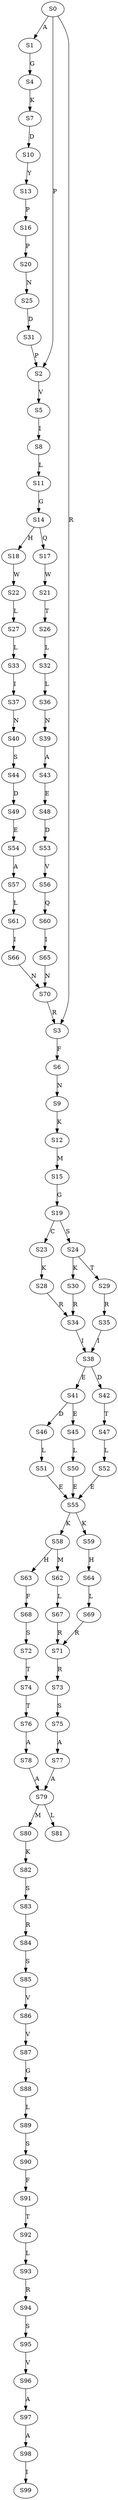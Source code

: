 strict digraph  {
	S0 -> S1 [ label = A ];
	S0 -> S2 [ label = P ];
	S0 -> S3 [ label = R ];
	S1 -> S4 [ label = G ];
	S2 -> S5 [ label = V ];
	S3 -> S6 [ label = F ];
	S4 -> S7 [ label = K ];
	S5 -> S8 [ label = I ];
	S6 -> S9 [ label = N ];
	S7 -> S10 [ label = D ];
	S8 -> S11 [ label = L ];
	S9 -> S12 [ label = K ];
	S10 -> S13 [ label = Y ];
	S11 -> S14 [ label = G ];
	S12 -> S15 [ label = M ];
	S13 -> S16 [ label = P ];
	S14 -> S17 [ label = Q ];
	S14 -> S18 [ label = H ];
	S15 -> S19 [ label = G ];
	S16 -> S20 [ label = P ];
	S17 -> S21 [ label = W ];
	S18 -> S22 [ label = W ];
	S19 -> S23 [ label = C ];
	S19 -> S24 [ label = S ];
	S20 -> S25 [ label = N ];
	S21 -> S26 [ label = T ];
	S22 -> S27 [ label = L ];
	S23 -> S28 [ label = K ];
	S24 -> S29 [ label = T ];
	S24 -> S30 [ label = K ];
	S25 -> S31 [ label = D ];
	S26 -> S32 [ label = L ];
	S27 -> S33 [ label = L ];
	S28 -> S34 [ label = R ];
	S29 -> S35 [ label = R ];
	S30 -> S34 [ label = R ];
	S31 -> S2 [ label = P ];
	S32 -> S36 [ label = L ];
	S33 -> S37 [ label = I ];
	S34 -> S38 [ label = I ];
	S35 -> S38 [ label = I ];
	S36 -> S39 [ label = N ];
	S37 -> S40 [ label = N ];
	S38 -> S41 [ label = E ];
	S38 -> S42 [ label = D ];
	S39 -> S43 [ label = A ];
	S40 -> S44 [ label = S ];
	S41 -> S45 [ label = E ];
	S41 -> S46 [ label = D ];
	S42 -> S47 [ label = T ];
	S43 -> S48 [ label = E ];
	S44 -> S49 [ label = D ];
	S45 -> S50 [ label = L ];
	S46 -> S51 [ label = L ];
	S47 -> S52 [ label = L ];
	S48 -> S53 [ label = D ];
	S49 -> S54 [ label = E ];
	S50 -> S55 [ label = E ];
	S51 -> S55 [ label = E ];
	S52 -> S55 [ label = E ];
	S53 -> S56 [ label = V ];
	S54 -> S57 [ label = A ];
	S55 -> S58 [ label = K ];
	S55 -> S59 [ label = K ];
	S56 -> S60 [ label = Q ];
	S57 -> S61 [ label = L ];
	S58 -> S62 [ label = M ];
	S58 -> S63 [ label = H ];
	S59 -> S64 [ label = H ];
	S60 -> S65 [ label = I ];
	S61 -> S66 [ label = I ];
	S62 -> S67 [ label = L ];
	S63 -> S68 [ label = F ];
	S64 -> S69 [ label = L ];
	S65 -> S70 [ label = N ];
	S66 -> S70 [ label = N ];
	S67 -> S71 [ label = R ];
	S68 -> S72 [ label = S ];
	S69 -> S71 [ label = R ];
	S70 -> S3 [ label = R ];
	S71 -> S73 [ label = R ];
	S72 -> S74 [ label = T ];
	S73 -> S75 [ label = S ];
	S74 -> S76 [ label = T ];
	S75 -> S77 [ label = A ];
	S76 -> S78 [ label = A ];
	S77 -> S79 [ label = A ];
	S78 -> S79 [ label = A ];
	S79 -> S80 [ label = M ];
	S79 -> S81 [ label = L ];
	S80 -> S82 [ label = K ];
	S82 -> S83 [ label = S ];
	S83 -> S84 [ label = R ];
	S84 -> S85 [ label = S ];
	S85 -> S86 [ label = V ];
	S86 -> S87 [ label = V ];
	S87 -> S88 [ label = G ];
	S88 -> S89 [ label = L ];
	S89 -> S90 [ label = S ];
	S90 -> S91 [ label = F ];
	S91 -> S92 [ label = T ];
	S92 -> S93 [ label = L ];
	S93 -> S94 [ label = R ];
	S94 -> S95 [ label = S ];
	S95 -> S96 [ label = V ];
	S96 -> S97 [ label = A ];
	S97 -> S98 [ label = A ];
	S98 -> S99 [ label = I ];
}
